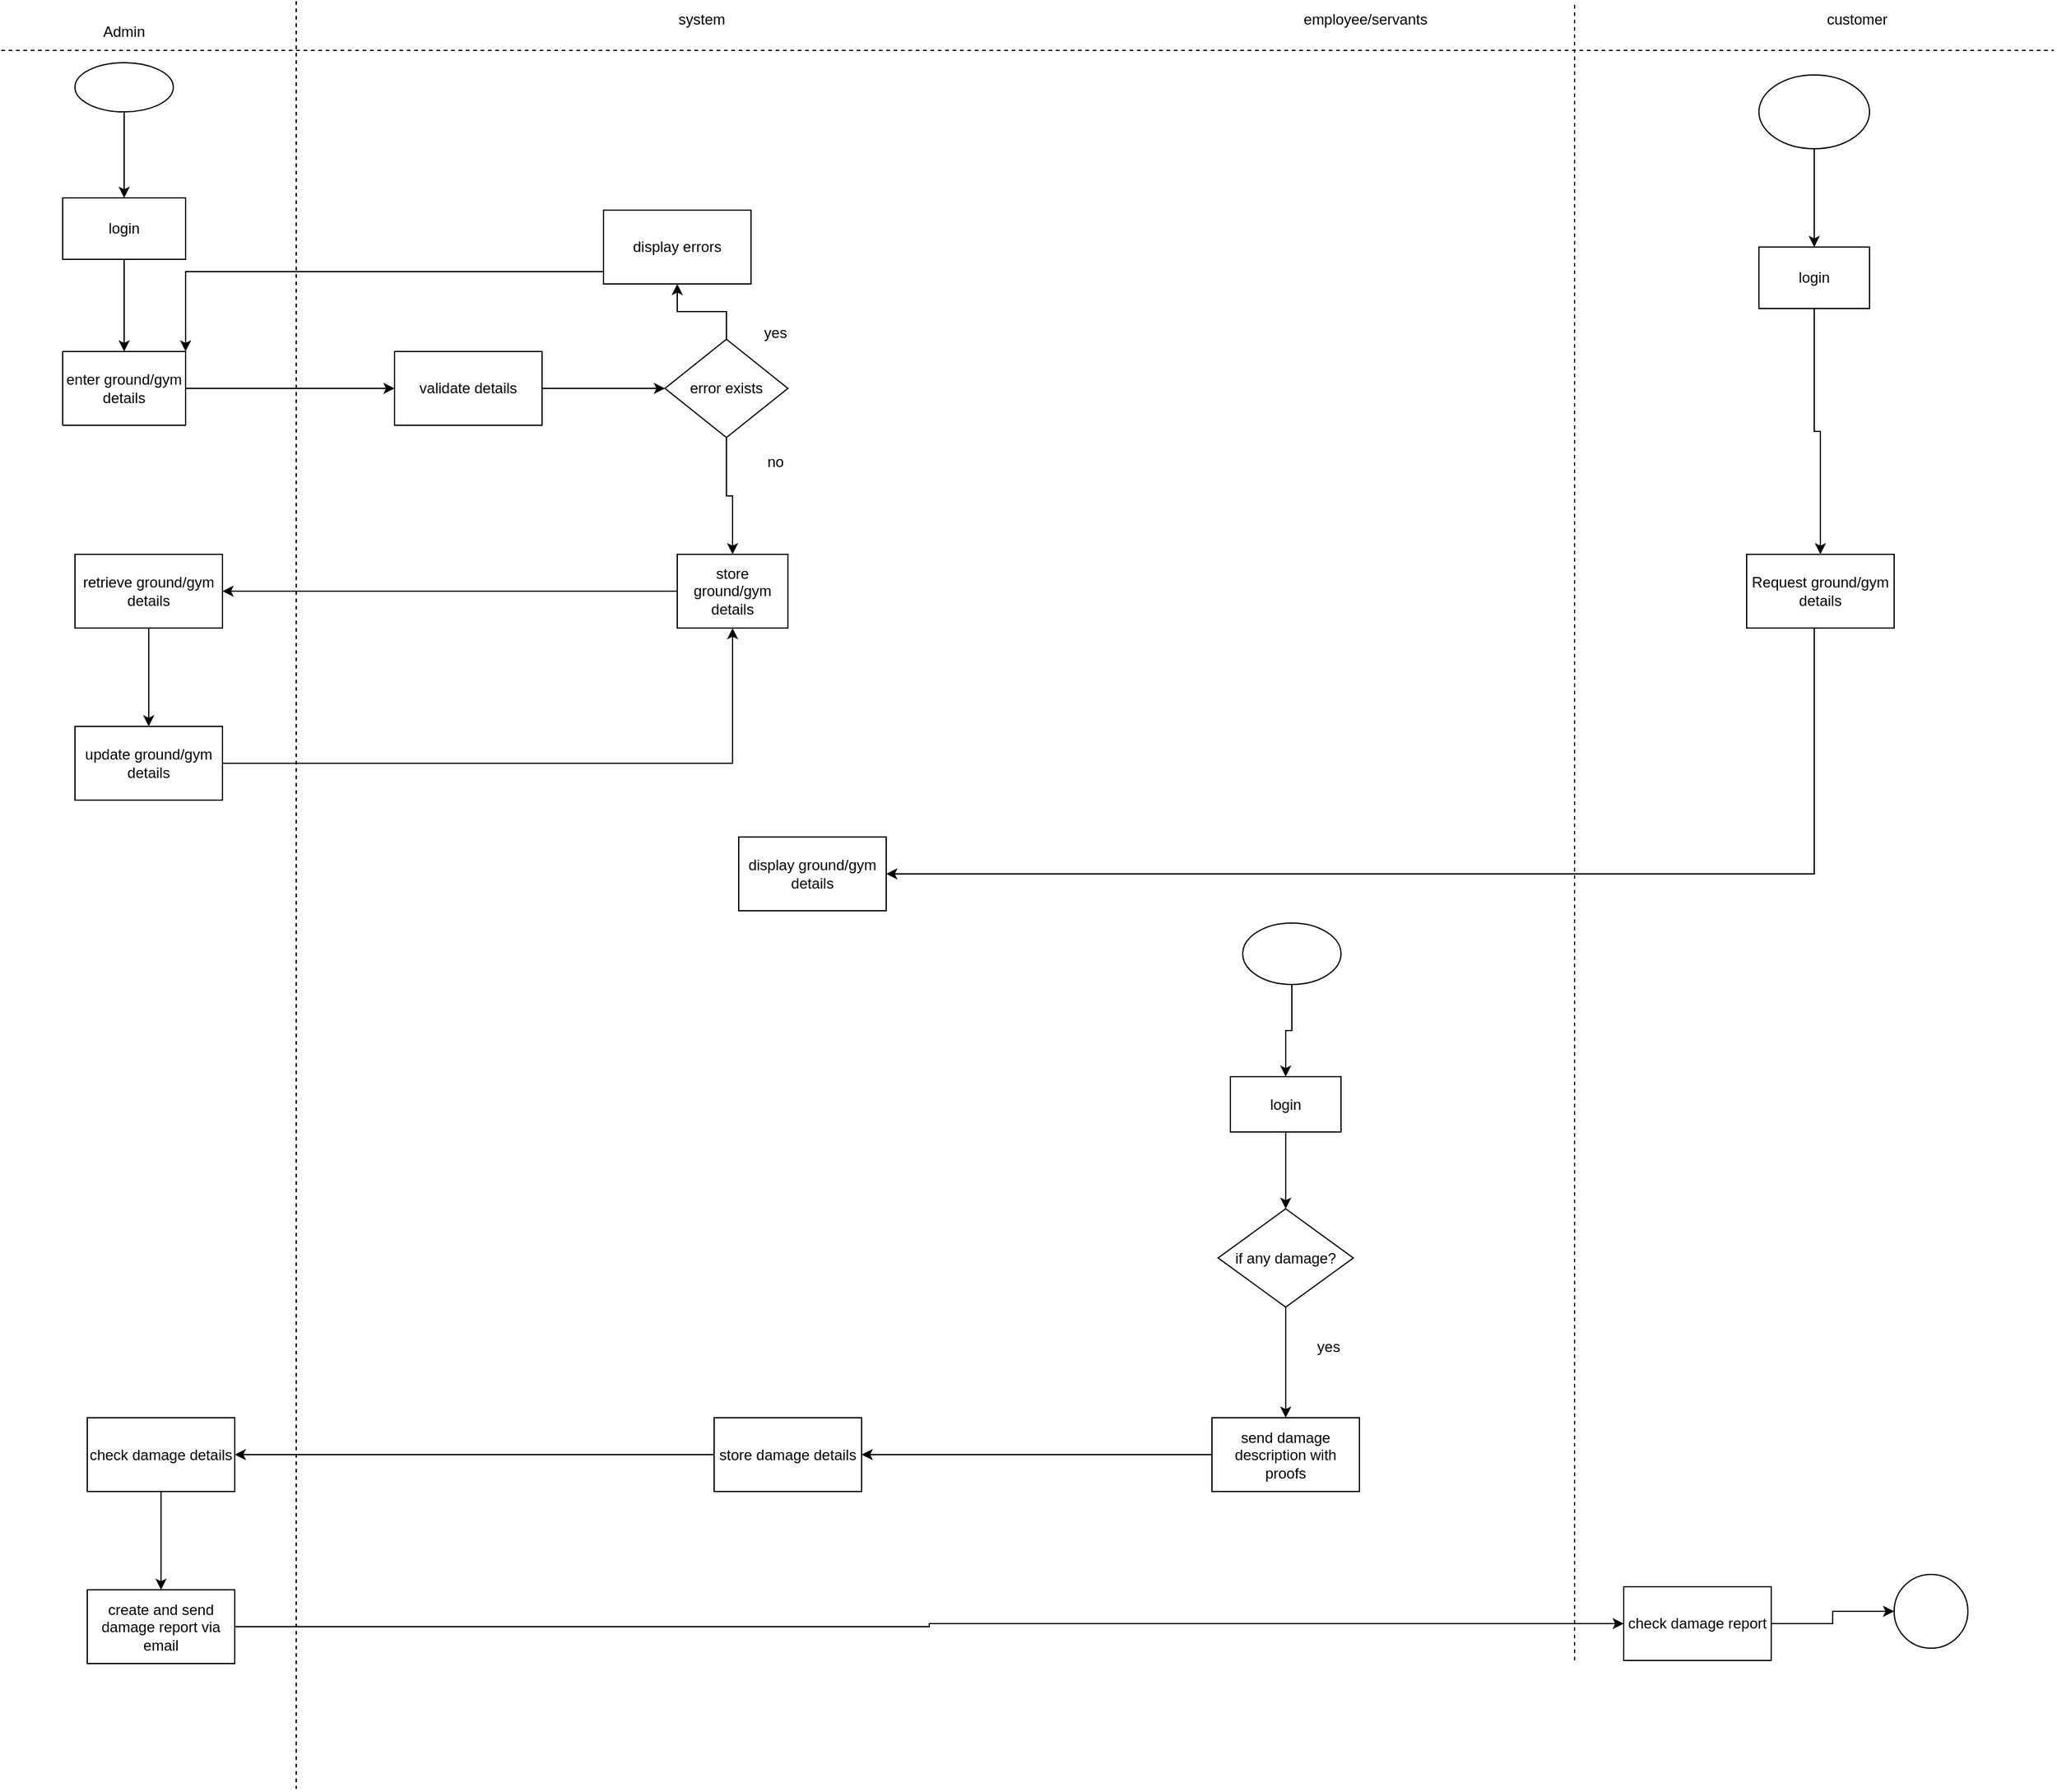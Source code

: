 <mxfile version="22.1.3" type="device">
  <diagram name="Page-1" id="lKapj4qldPVcDllZKX4f">
    <mxGraphModel dx="2227" dy="1282" grid="1" gridSize="10" guides="1" tooltips="1" connect="1" arrows="1" fold="1" page="1" pageScale="1" pageWidth="850" pageHeight="1400" math="0" shadow="0">
      <root>
        <mxCell id="0" />
        <mxCell id="1" parent="0" />
        <mxCell id="bMxc_kFIR_bS8gz8CBRT-1" value="" style="endArrow=none;dashed=1;html=1;rounded=0;" parent="1" edge="1">
          <mxGeometry width="50" height="50" relative="1" as="geometry">
            <mxPoint y="80" as="sourcePoint" />
            <mxPoint x="1670" y="80" as="targetPoint" />
          </mxGeometry>
        </mxCell>
        <mxCell id="bMxc_kFIR_bS8gz8CBRT-2" value="" style="endArrow=none;dashed=1;html=1;rounded=0;" parent="1" edge="1">
          <mxGeometry width="50" height="50" relative="1" as="geometry">
            <mxPoint x="240" y="40" as="sourcePoint" />
            <mxPoint x="240" y="1494.4" as="targetPoint" />
          </mxGeometry>
        </mxCell>
        <mxCell id="bMxc_kFIR_bS8gz8CBRT-3" value="Admin" style="text;html=1;strokeColor=none;fillColor=none;align=center;verticalAlign=middle;whiteSpace=wrap;rounded=0;" parent="1" vertex="1">
          <mxGeometry x="70" y="50" width="60" height="30" as="geometry" />
        </mxCell>
        <mxCell id="bMxc_kFIR_bS8gz8CBRT-4" value="system" style="text;html=1;strokeColor=none;fillColor=none;align=center;verticalAlign=middle;whiteSpace=wrap;rounded=0;" parent="1" vertex="1">
          <mxGeometry x="540" y="40" width="60" height="30" as="geometry" />
        </mxCell>
        <mxCell id="bMxc_kFIR_bS8gz8CBRT-9" value="" style="edgeStyle=orthogonalEdgeStyle;rounded=0;orthogonalLoop=1;jettySize=auto;html=1;" parent="1" source="bMxc_kFIR_bS8gz8CBRT-7" target="bMxc_kFIR_bS8gz8CBRT-8" edge="1">
          <mxGeometry relative="1" as="geometry" />
        </mxCell>
        <mxCell id="bMxc_kFIR_bS8gz8CBRT-7" value="" style="ellipse;whiteSpace=wrap;html=1;" parent="1" vertex="1">
          <mxGeometry x="60" y="90" width="80" height="40" as="geometry" />
        </mxCell>
        <mxCell id="bMxc_kFIR_bS8gz8CBRT-11" value="" style="edgeStyle=orthogonalEdgeStyle;rounded=0;orthogonalLoop=1;jettySize=auto;html=1;" parent="1" source="bMxc_kFIR_bS8gz8CBRT-8" target="bMxc_kFIR_bS8gz8CBRT-10" edge="1">
          <mxGeometry relative="1" as="geometry" />
        </mxCell>
        <mxCell id="bMxc_kFIR_bS8gz8CBRT-8" value="login" style="whiteSpace=wrap;html=1;" parent="1" vertex="1">
          <mxGeometry x="50" y="200" width="100" height="50" as="geometry" />
        </mxCell>
        <mxCell id="bMxc_kFIR_bS8gz8CBRT-13" value="" style="edgeStyle=orthogonalEdgeStyle;rounded=0;orthogonalLoop=1;jettySize=auto;html=1;" parent="1" source="bMxc_kFIR_bS8gz8CBRT-10" target="bMxc_kFIR_bS8gz8CBRT-12" edge="1">
          <mxGeometry relative="1" as="geometry" />
        </mxCell>
        <mxCell id="bMxc_kFIR_bS8gz8CBRT-10" value="enter ground/gym details" style="whiteSpace=wrap;html=1;" parent="1" vertex="1">
          <mxGeometry x="50" y="325" width="100" height="60" as="geometry" />
        </mxCell>
        <mxCell id="bMxc_kFIR_bS8gz8CBRT-15" value="" style="edgeStyle=orthogonalEdgeStyle;rounded=0;orthogonalLoop=1;jettySize=auto;html=1;" parent="1" source="bMxc_kFIR_bS8gz8CBRT-12" target="bMxc_kFIR_bS8gz8CBRT-14" edge="1">
          <mxGeometry relative="1" as="geometry" />
        </mxCell>
        <mxCell id="bMxc_kFIR_bS8gz8CBRT-12" value="validate details" style="whiteSpace=wrap;html=1;" parent="1" vertex="1">
          <mxGeometry x="320" y="325" width="120" height="60" as="geometry" />
        </mxCell>
        <mxCell id="bMxc_kFIR_bS8gz8CBRT-19" value="" style="edgeStyle=orthogonalEdgeStyle;rounded=0;orthogonalLoop=1;jettySize=auto;html=1;" parent="1" source="bMxc_kFIR_bS8gz8CBRT-14" target="bMxc_kFIR_bS8gz8CBRT-18" edge="1">
          <mxGeometry relative="1" as="geometry" />
        </mxCell>
        <mxCell id="bMxc_kFIR_bS8gz8CBRT-24" value="" style="edgeStyle=orthogonalEdgeStyle;rounded=0;orthogonalLoop=1;jettySize=auto;html=1;" parent="1" source="bMxc_kFIR_bS8gz8CBRT-14" target="bMxc_kFIR_bS8gz8CBRT-23" edge="1">
          <mxGeometry relative="1" as="geometry" />
        </mxCell>
        <mxCell id="bMxc_kFIR_bS8gz8CBRT-14" value="error exists" style="rhombus;whiteSpace=wrap;html=1;" parent="1" vertex="1">
          <mxGeometry x="540" y="315" width="100" height="80" as="geometry" />
        </mxCell>
        <mxCell id="bMxc_kFIR_bS8gz8CBRT-20" style="edgeStyle=orthogonalEdgeStyle;rounded=0;orthogonalLoop=1;jettySize=auto;html=1;exitX=0;exitY=0.5;exitDx=0;exitDy=0;entryX=1;entryY=0;entryDx=0;entryDy=0;" parent="1" source="bMxc_kFIR_bS8gz8CBRT-18" target="bMxc_kFIR_bS8gz8CBRT-10" edge="1">
          <mxGeometry relative="1" as="geometry">
            <Array as="points">
              <mxPoint x="490" y="260" />
              <mxPoint x="150" y="260" />
            </Array>
          </mxGeometry>
        </mxCell>
        <mxCell id="bMxc_kFIR_bS8gz8CBRT-18" value="display errors" style="whiteSpace=wrap;html=1;" parent="1" vertex="1">
          <mxGeometry x="490" y="210" width="120" height="60" as="geometry" />
        </mxCell>
        <mxCell id="bMxc_kFIR_bS8gz8CBRT-21" value="yes" style="text;html=1;strokeColor=none;fillColor=none;align=center;verticalAlign=middle;whiteSpace=wrap;rounded=0;" parent="1" vertex="1">
          <mxGeometry x="600" y="295" width="60" height="30" as="geometry" />
        </mxCell>
        <mxCell id="bMxc_kFIR_bS8gz8CBRT-30" value="" style="edgeStyle=orthogonalEdgeStyle;rounded=0;orthogonalLoop=1;jettySize=auto;html=1;" parent="1" source="bMxc_kFIR_bS8gz8CBRT-23" target="bMxc_kFIR_bS8gz8CBRT-29" edge="1">
          <mxGeometry relative="1" as="geometry" />
        </mxCell>
        <mxCell id="bMxc_kFIR_bS8gz8CBRT-23" value="store ground/gym details" style="whiteSpace=wrap;html=1;" parent="1" vertex="1">
          <mxGeometry x="550" y="490" width="90" height="60" as="geometry" />
        </mxCell>
        <mxCell id="bMxc_kFIR_bS8gz8CBRT-26" value="employee/servants" style="text;html=1;strokeColor=none;fillColor=none;align=center;verticalAlign=middle;whiteSpace=wrap;rounded=0;" parent="1" vertex="1">
          <mxGeometry x="1080" y="40" width="60" height="30" as="geometry" />
        </mxCell>
        <mxCell id="bMxc_kFIR_bS8gz8CBRT-27" value="" style="endArrow=none;dashed=1;html=1;rounded=0;" parent="1" edge="1">
          <mxGeometry width="50" height="50" relative="1" as="geometry">
            <mxPoint x="1280" y="1390" as="sourcePoint" />
            <mxPoint x="1280" y="40" as="targetPoint" />
          </mxGeometry>
        </mxCell>
        <mxCell id="bMxc_kFIR_bS8gz8CBRT-28" value="customer" style="text;html=1;strokeColor=none;fillColor=none;align=center;verticalAlign=middle;whiteSpace=wrap;rounded=0;" parent="1" vertex="1">
          <mxGeometry x="1480" y="40" width="60" height="30" as="geometry" />
        </mxCell>
        <mxCell id="bMxc_kFIR_bS8gz8CBRT-33" value="" style="edgeStyle=orthogonalEdgeStyle;rounded=0;orthogonalLoop=1;jettySize=auto;html=1;" parent="1" source="bMxc_kFIR_bS8gz8CBRT-29" target="bMxc_kFIR_bS8gz8CBRT-32" edge="1">
          <mxGeometry relative="1" as="geometry" />
        </mxCell>
        <mxCell id="bMxc_kFIR_bS8gz8CBRT-29" value="retrieve ground/gym details" style="whiteSpace=wrap;html=1;" parent="1" vertex="1">
          <mxGeometry x="60" y="490" width="120" height="60" as="geometry" />
        </mxCell>
        <mxCell id="bMxc_kFIR_bS8gz8CBRT-31" value="no" style="text;html=1;strokeColor=none;fillColor=none;align=center;verticalAlign=middle;whiteSpace=wrap;rounded=0;" parent="1" vertex="1">
          <mxGeometry x="600" y="400" width="60" height="30" as="geometry" />
        </mxCell>
        <mxCell id="bMxc_kFIR_bS8gz8CBRT-34" style="edgeStyle=orthogonalEdgeStyle;rounded=0;orthogonalLoop=1;jettySize=auto;html=1;exitX=1;exitY=0.5;exitDx=0;exitDy=0;entryX=0.5;entryY=1;entryDx=0;entryDy=0;" parent="1" source="bMxc_kFIR_bS8gz8CBRT-32" target="bMxc_kFIR_bS8gz8CBRT-23" edge="1">
          <mxGeometry relative="1" as="geometry" />
        </mxCell>
        <mxCell id="bMxc_kFIR_bS8gz8CBRT-32" value="update ground/gym details" style="whiteSpace=wrap;html=1;" parent="1" vertex="1">
          <mxGeometry x="60" y="630" width="120" height="60" as="geometry" />
        </mxCell>
        <mxCell id="bMxc_kFIR_bS8gz8CBRT-37" value="" style="edgeStyle=orthogonalEdgeStyle;rounded=0;orthogonalLoop=1;jettySize=auto;html=1;" parent="1" source="bMxc_kFIR_bS8gz8CBRT-35" target="bMxc_kFIR_bS8gz8CBRT-36" edge="1">
          <mxGeometry relative="1" as="geometry" />
        </mxCell>
        <mxCell id="bMxc_kFIR_bS8gz8CBRT-35" value="" style="ellipse;whiteSpace=wrap;html=1;" parent="1" vertex="1">
          <mxGeometry x="1430" y="100" width="90" height="60" as="geometry" />
        </mxCell>
        <mxCell id="bMxc_kFIR_bS8gz8CBRT-39" value="" style="edgeStyle=orthogonalEdgeStyle;rounded=0;orthogonalLoop=1;jettySize=auto;html=1;" parent="1" source="bMxc_kFIR_bS8gz8CBRT-36" target="bMxc_kFIR_bS8gz8CBRT-38" edge="1">
          <mxGeometry relative="1" as="geometry" />
        </mxCell>
        <mxCell id="bMxc_kFIR_bS8gz8CBRT-36" value="login" style="whiteSpace=wrap;html=1;" parent="1" vertex="1">
          <mxGeometry x="1430" y="240" width="90" height="50" as="geometry" />
        </mxCell>
        <mxCell id="bMxc_kFIR_bS8gz8CBRT-41" value="" style="edgeStyle=orthogonalEdgeStyle;rounded=0;orthogonalLoop=1;jettySize=auto;html=1;" parent="1" source="bMxc_kFIR_bS8gz8CBRT-38" target="bMxc_kFIR_bS8gz8CBRT-40" edge="1">
          <mxGeometry relative="1" as="geometry">
            <Array as="points">
              <mxPoint x="1475" y="750" />
            </Array>
          </mxGeometry>
        </mxCell>
        <mxCell id="bMxc_kFIR_bS8gz8CBRT-38" value="Request ground/gym details" style="whiteSpace=wrap;html=1;" parent="1" vertex="1">
          <mxGeometry x="1420" y="490" width="120" height="60" as="geometry" />
        </mxCell>
        <mxCell id="bMxc_kFIR_bS8gz8CBRT-40" value="display ground/gym details" style="whiteSpace=wrap;html=1;" parent="1" vertex="1">
          <mxGeometry x="600" y="720" width="120" height="60" as="geometry" />
        </mxCell>
        <mxCell id="bMxc_kFIR_bS8gz8CBRT-44" value="" style="edgeStyle=orthogonalEdgeStyle;rounded=0;orthogonalLoop=1;jettySize=auto;html=1;" parent="1" source="bMxc_kFIR_bS8gz8CBRT-42" target="bMxc_kFIR_bS8gz8CBRT-43" edge="1">
          <mxGeometry relative="1" as="geometry" />
        </mxCell>
        <mxCell id="bMxc_kFIR_bS8gz8CBRT-42" value="" style="ellipse;whiteSpace=wrap;html=1;" parent="1" vertex="1">
          <mxGeometry x="1010" y="790" width="80" height="50" as="geometry" />
        </mxCell>
        <mxCell id="bMxc_kFIR_bS8gz8CBRT-48" value="" style="edgeStyle=orthogonalEdgeStyle;rounded=0;orthogonalLoop=1;jettySize=auto;html=1;" parent="1" source="bMxc_kFIR_bS8gz8CBRT-43" target="bMxc_kFIR_bS8gz8CBRT-47" edge="1">
          <mxGeometry relative="1" as="geometry" />
        </mxCell>
        <mxCell id="bMxc_kFIR_bS8gz8CBRT-43" value="login" style="whiteSpace=wrap;html=1;" parent="1" vertex="1">
          <mxGeometry x="1000" y="915" width="90" height="45" as="geometry" />
        </mxCell>
        <mxCell id="bMxc_kFIR_bS8gz8CBRT-50" value="" style="edgeStyle=orthogonalEdgeStyle;rounded=0;orthogonalLoop=1;jettySize=auto;html=1;" parent="1" source="bMxc_kFIR_bS8gz8CBRT-47" target="bMxc_kFIR_bS8gz8CBRT-49" edge="1">
          <mxGeometry relative="1" as="geometry" />
        </mxCell>
        <mxCell id="bMxc_kFIR_bS8gz8CBRT-47" value="if any damage?" style="rhombus;whiteSpace=wrap;html=1;" parent="1" vertex="1">
          <mxGeometry x="990" y="1022.5" width="110" height="80" as="geometry" />
        </mxCell>
        <mxCell id="bMxc_kFIR_bS8gz8CBRT-52" value="" style="edgeStyle=orthogonalEdgeStyle;rounded=0;orthogonalLoop=1;jettySize=auto;html=1;" parent="1" source="bMxc_kFIR_bS8gz8CBRT-49" target="bMxc_kFIR_bS8gz8CBRT-51" edge="1">
          <mxGeometry relative="1" as="geometry" />
        </mxCell>
        <mxCell id="bMxc_kFIR_bS8gz8CBRT-49" value="send damage description with proofs" style="whiteSpace=wrap;html=1;" parent="1" vertex="1">
          <mxGeometry x="985" y="1192.5" width="120" height="60" as="geometry" />
        </mxCell>
        <mxCell id="bMxc_kFIR_bS8gz8CBRT-55" value="" style="edgeStyle=orthogonalEdgeStyle;rounded=0;orthogonalLoop=1;jettySize=auto;html=1;" parent="1" source="bMxc_kFIR_bS8gz8CBRT-51" target="bMxc_kFIR_bS8gz8CBRT-54" edge="1">
          <mxGeometry relative="1" as="geometry" />
        </mxCell>
        <mxCell id="bMxc_kFIR_bS8gz8CBRT-51" value="store damage details" style="whiteSpace=wrap;html=1;" parent="1" vertex="1">
          <mxGeometry x="580" y="1192.5" width="120" height="60" as="geometry" />
        </mxCell>
        <mxCell id="bMxc_kFIR_bS8gz8CBRT-53" value="yes" style="text;html=1;strokeColor=none;fillColor=none;align=center;verticalAlign=middle;whiteSpace=wrap;rounded=0;" parent="1" vertex="1">
          <mxGeometry x="1050" y="1120" width="60" height="30" as="geometry" />
        </mxCell>
        <mxCell id="bMxc_kFIR_bS8gz8CBRT-57" value="" style="edgeStyle=orthogonalEdgeStyle;rounded=0;orthogonalLoop=1;jettySize=auto;html=1;" parent="1" source="bMxc_kFIR_bS8gz8CBRT-54" target="bMxc_kFIR_bS8gz8CBRT-56" edge="1">
          <mxGeometry relative="1" as="geometry" />
        </mxCell>
        <mxCell id="bMxc_kFIR_bS8gz8CBRT-54" value="check damage details" style="whiteSpace=wrap;html=1;" parent="1" vertex="1">
          <mxGeometry x="70" y="1192.5" width="120" height="60" as="geometry" />
        </mxCell>
        <mxCell id="bMxc_kFIR_bS8gz8CBRT-60" value="" style="edgeStyle=orthogonalEdgeStyle;rounded=0;orthogonalLoop=1;jettySize=auto;html=1;" parent="1" source="bMxc_kFIR_bS8gz8CBRT-56" target="bMxc_kFIR_bS8gz8CBRT-59" edge="1">
          <mxGeometry relative="1" as="geometry" />
        </mxCell>
        <mxCell id="bMxc_kFIR_bS8gz8CBRT-56" value="create and send damage report via email" style="whiteSpace=wrap;html=1;" parent="1" vertex="1">
          <mxGeometry x="70" y="1332.5" width="120" height="60" as="geometry" />
        </mxCell>
        <mxCell id="bMxc_kFIR_bS8gz8CBRT-62" value="" style="edgeStyle=orthogonalEdgeStyle;rounded=0;orthogonalLoop=1;jettySize=auto;html=1;" parent="1" source="bMxc_kFIR_bS8gz8CBRT-59" target="bMxc_kFIR_bS8gz8CBRT-61" edge="1">
          <mxGeometry relative="1" as="geometry" />
        </mxCell>
        <mxCell id="bMxc_kFIR_bS8gz8CBRT-59" value="check damage report" style="whiteSpace=wrap;html=1;" parent="1" vertex="1">
          <mxGeometry x="1320" y="1330" width="120" height="60" as="geometry" />
        </mxCell>
        <mxCell id="bMxc_kFIR_bS8gz8CBRT-61" value="" style="ellipse;whiteSpace=wrap;html=1;" parent="1" vertex="1">
          <mxGeometry x="1540" y="1320" width="60" height="60" as="geometry" />
        </mxCell>
      </root>
    </mxGraphModel>
  </diagram>
</mxfile>
